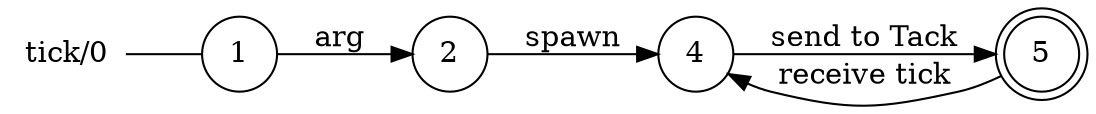 digraph tick {
	rankdir="LR";
	n_0 [label="tick/0", shape="plaintext"];
	n_1 [id="5", shape=doublecircle, label="5"];
	n_2 [id="1", shape=circle, label="1"];
	n_0 -> n_2 [arrowhead=none];
	n_3 [id="2", shape=circle, label="2"];
	n_4 [id="4", shape=circle, label="4"];

	n_1 -> n_4 [id="[$e|4]", label="receive tick"];
	n_3 -> n_4 [id="[$e|5]", label="spawn"];
	n_2 -> n_3 [id="[$e|0]", label="arg "];
	n_4 -> n_1 [id="[$e|3]", label="send to Tack"];
}
